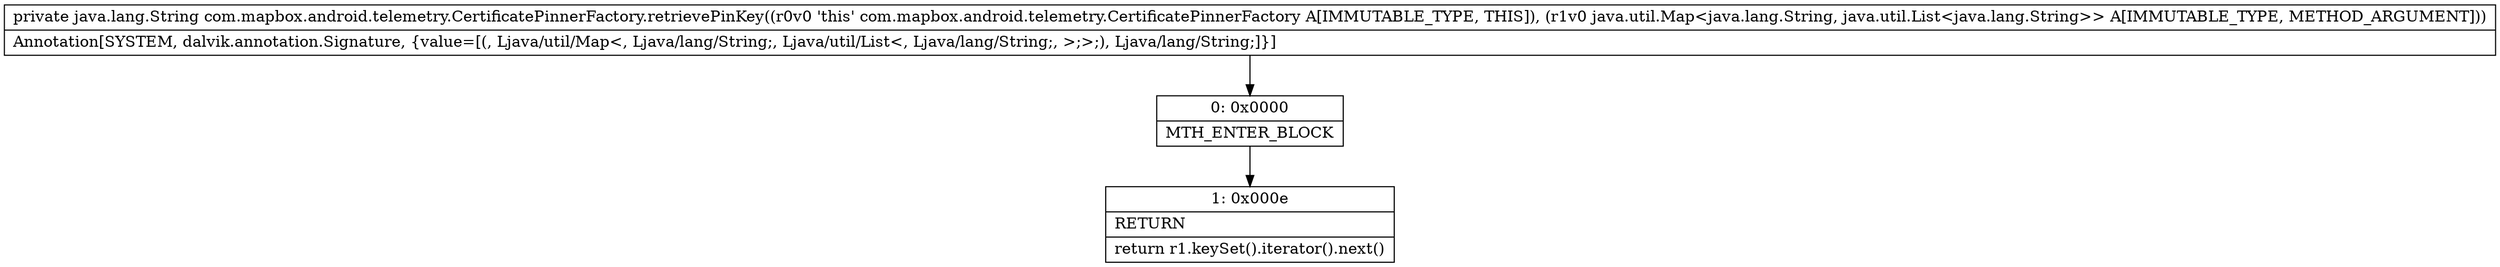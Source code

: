 digraph "CFG forcom.mapbox.android.telemetry.CertificatePinnerFactory.retrievePinKey(Ljava\/util\/Map;)Ljava\/lang\/String;" {
Node_0 [shape=record,label="{0\:\ 0x0000|MTH_ENTER_BLOCK\l}"];
Node_1 [shape=record,label="{1\:\ 0x000e|RETURN\l|return r1.keySet().iterator().next()\l}"];
MethodNode[shape=record,label="{private java.lang.String com.mapbox.android.telemetry.CertificatePinnerFactory.retrievePinKey((r0v0 'this' com.mapbox.android.telemetry.CertificatePinnerFactory A[IMMUTABLE_TYPE, THIS]), (r1v0 java.util.Map\<java.lang.String, java.util.List\<java.lang.String\>\> A[IMMUTABLE_TYPE, METHOD_ARGUMENT]))  | Annotation[SYSTEM, dalvik.annotation.Signature, \{value=[(, Ljava\/util\/Map\<, Ljava\/lang\/String;, Ljava\/util\/List\<, Ljava\/lang\/String;, \>;\>;), Ljava\/lang\/String;]\}]\l}"];
MethodNode -> Node_0;
Node_0 -> Node_1;
}

